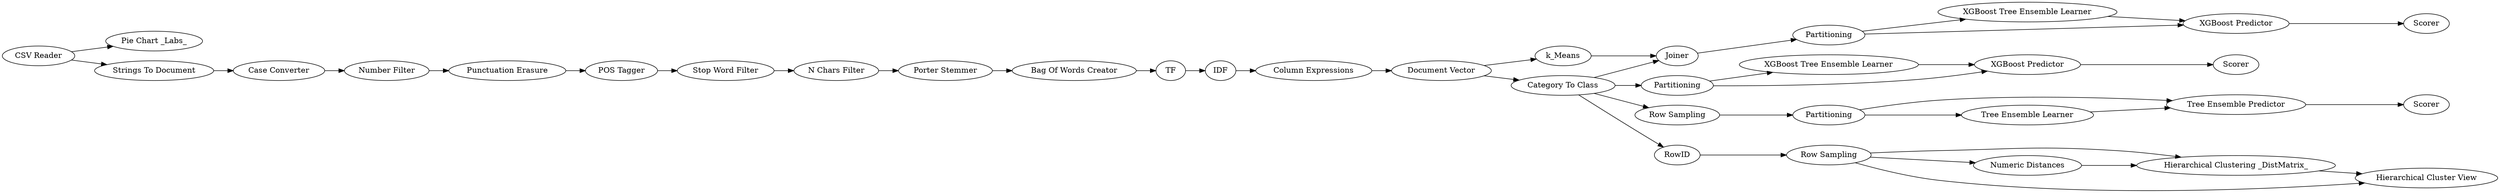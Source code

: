 digraph {
	14 -> 16
	13 -> 14
	39 -> 40
	43 -> 39
	34 -> 42
	46 -> 50
	12 -> 13
	16 -> 15
	34 -> 7
	18 -> 19
	29 -> 32
	46 -> 48
	30 -> 31
	31 -> 33
	20 -> 25
	26 -> 27
	17 -> 18
	7 -> 10
	25 -> 44
	11 -> 12
	25 -> 26
	10 -> 11
	27 -> 30
	44 -> 45
	26 -> 45
	37 -> 43
	48 -> 49
	36 -> 29
	43 -> 40
	15 -> 17
	35 -> 36
	27 -> 31
	45 -> 46
	50 -> 48
	36 -> 28
	38 -> 39
	26 -> 37
	19 -> 20
	43 -> 38
	26 -> 35
	28 -> 29
	27 [label=Partitioning]
	7 [label="Strings To Document"]
	18 [label=TF]
	26 [label="Category To Class"]
	32 [label=Scorer]
	17 [label="Bag Of Words Creator"]
	19 [label=IDF]
	49 [label=Scorer]
	31 [label="XGBoost Predictor"]
	15 [label="Porter Stemmer"]
	25 [label="Document Vector"]
	10 [label="Case Converter"]
	12 [label="Punctuation Erasure"]
	16 [label="N Chars Filter"]
	48 [label="XGBoost Predictor"]
	50 [label="XGBoost Tree Ensemble Learner"]
	42 [label="Pie Chart _Labs_"]
	28 [label="Tree Ensemble Learner"]
	11 [label="Number Filter"]
	37 [label=RowID]
	14 [label="Stop Word Filter"]
	38 [label="Numeric Distances"]
	13 [label="POS Tagger"]
	20 [label="Column Expressions"]
	44 [label=k_Means]
	35 [label="Row Sampling"]
	34 [label="CSV Reader"]
	29 [label="Tree Ensemble Predictor"]
	43 [label="Row Sampling"]
	36 [label=Partitioning]
	46 [label=Partitioning]
	40 [label="Hierarchical Cluster View"]
	39 [label="Hierarchical Clustering _DistMatrix_"]
	33 [label=Scorer]
	30 [label="XGBoost Tree Ensemble Learner"]
	45 [label=Joiner]
	rankdir=LR
}
